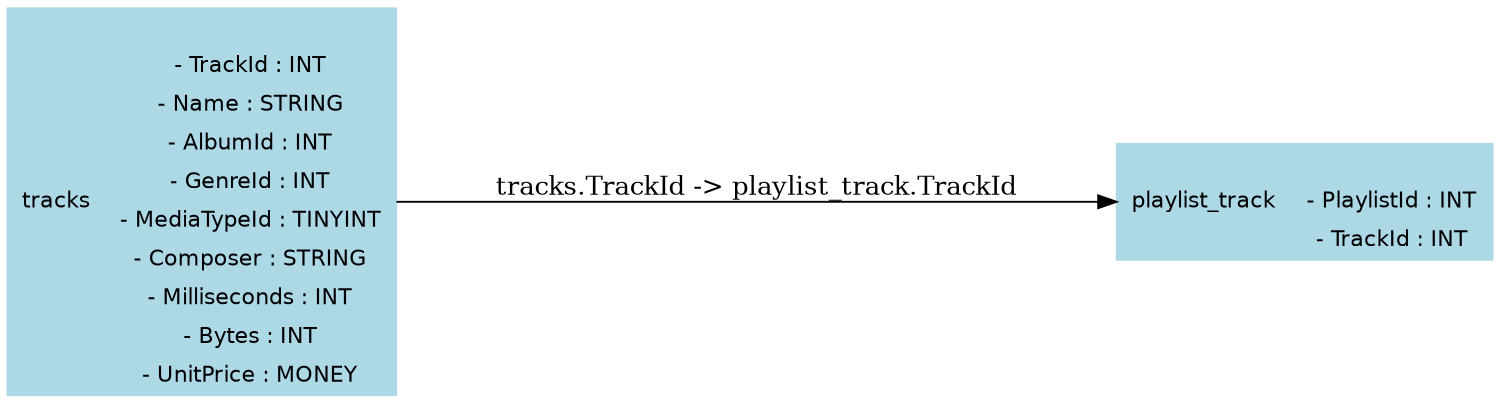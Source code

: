 digraph "ER Diagram" {
	concentrate=true dpi=300 nodesep=1.0 rankdir=LR ranksep=1.5 size="10,10!"
	tracks [label="{ tracks | { | - TrackId : INT | - Name : STRING | - AlbumId : INT | - GenreId : INT | - MediaTypeId : TINYINT | - Composer : STRING | - Milliseconds : INT | - Bytes : INT | - UnitPrice : MONEY } }" color=lightblue fontname=Helvetica fontsize=12 shape=record style=filled]
	playlist_track [label="{ playlist_track | { | - PlaylistId : INT | - TrackId : INT } }" color=lightblue fontname=Helvetica fontsize=12 shape=record style=filled]
	tracks:TrackId -> playlist_track:TrackId [label="tracks.TrackId -> playlist_track.TrackId" color=black style=solid]
}
